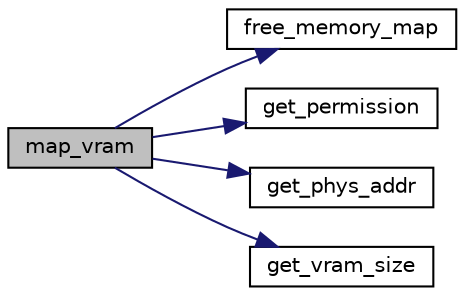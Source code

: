 digraph "map_vram"
{
 // LATEX_PDF_SIZE
  edge [fontname="Helvetica",fontsize="10",labelfontname="Helvetica",labelfontsize="10"];
  node [fontname="Helvetica",fontsize="10",shape=record];
  rankdir="LR";
  Node1 [label="map_vram",height=0.2,width=0.4,color="black", fillcolor="grey75", style="filled", fontcolor="black",tooltip="maps vram into memory"];
  Node1 -> Node2 [color="midnightblue",fontsize="10",style="solid"];
  Node2 [label="free_memory_map",height=0.2,width=0.4,color="black", fillcolor="white", style="filled",URL="$group__graphics.html#gacfc4589de71bef6e8446198c70e28974",tooltip="frees mapped memory"];
  Node1 -> Node3 [color="midnightblue",fontsize="10",style="solid"];
  Node3 [label="get_permission",height=0.2,width=0.4,color="black", fillcolor="white", style="filled",URL="$group__graphics.html#ga3f35ae9212b60b107e7fa82d6fad6d22",tooltip="gets permission for the given address"];
  Node1 -> Node4 [color="midnightblue",fontsize="10",style="solid"];
  Node4 [label="get_phys_addr",height=0.2,width=0.4,color="black", fillcolor="white", style="filled",URL="$group__graphics.html#gacaadaa500eac72ea406149bc3cdb59d3",tooltip="gets physical address of flat memory frammed buffer"];
  Node1 -> Node5 [color="midnightblue",fontsize="10",style="solid"];
  Node5 [label="get_vram_size",height=0.2,width=0.4,color="black", fillcolor="white", style="filled",URL="$group__graphics.html#gadd9a51710818c110bb5699378f1af8cb",tooltip="gets Vram size of the given mode"];
}
